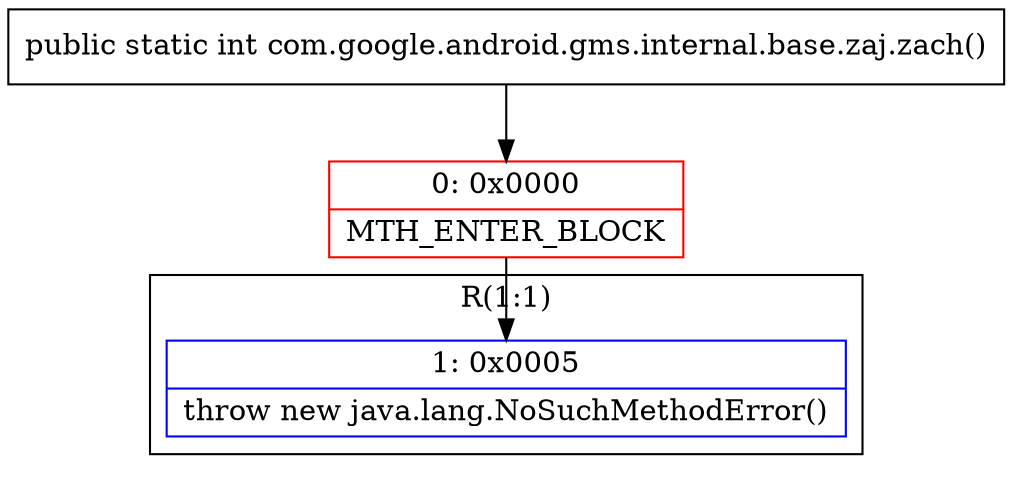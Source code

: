 digraph "CFG forcom.google.android.gms.internal.base.zaj.zach()I" {
subgraph cluster_Region_667926703 {
label = "R(1:1)";
node [shape=record,color=blue];
Node_1 [shape=record,label="{1\:\ 0x0005|throw new java.lang.NoSuchMethodError()\l}"];
}
Node_0 [shape=record,color=red,label="{0\:\ 0x0000|MTH_ENTER_BLOCK\l}"];
MethodNode[shape=record,label="{public static int com.google.android.gms.internal.base.zaj.zach() }"];
MethodNode -> Node_0;
Node_0 -> Node_1;
}

